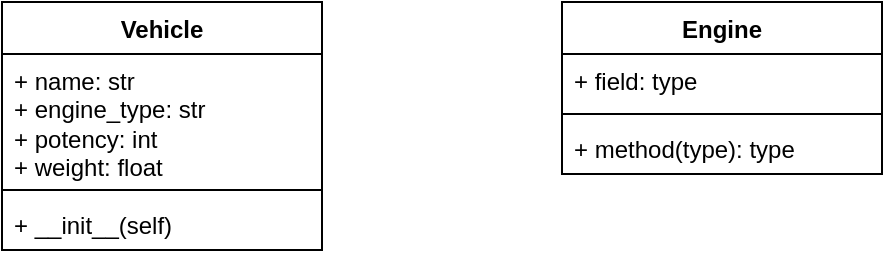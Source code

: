 <mxfile version="24.0.7" type="github">
  <diagram id="C5RBs43oDa-KdzZeNtuy" name="Page-1">
    <mxGraphModel dx="880" dy="434" grid="1" gridSize="10" guides="1" tooltips="1" connect="1" arrows="1" fold="1" page="1" pageScale="1" pageWidth="827" pageHeight="1169" math="0" shadow="0">
      <root>
        <mxCell id="WIyWlLk6GJQsqaUBKTNV-0" />
        <mxCell id="WIyWlLk6GJQsqaUBKTNV-1" parent="WIyWlLk6GJQsqaUBKTNV-0" />
        <mxCell id="11etpd1PUuqrAtL01Xh2-0" value="Engine" style="swimlane;fontStyle=1;align=center;verticalAlign=top;childLayout=stackLayout;horizontal=1;startSize=26;horizontalStack=0;resizeParent=1;resizeParentMax=0;resizeLast=0;collapsible=1;marginBottom=0;whiteSpace=wrap;html=1;" vertex="1" parent="WIyWlLk6GJQsqaUBKTNV-1">
          <mxGeometry x="480" y="150" width="160" height="86" as="geometry" />
        </mxCell>
        <mxCell id="11etpd1PUuqrAtL01Xh2-1" value="+ field: type" style="text;strokeColor=none;fillColor=none;align=left;verticalAlign=top;spacingLeft=4;spacingRight=4;overflow=hidden;rotatable=0;points=[[0,0.5],[1,0.5]];portConstraint=eastwest;whiteSpace=wrap;html=1;" vertex="1" parent="11etpd1PUuqrAtL01Xh2-0">
          <mxGeometry y="26" width="160" height="26" as="geometry" />
        </mxCell>
        <mxCell id="11etpd1PUuqrAtL01Xh2-2" value="" style="line;strokeWidth=1;fillColor=none;align=left;verticalAlign=middle;spacingTop=-1;spacingLeft=3;spacingRight=3;rotatable=0;labelPosition=right;points=[];portConstraint=eastwest;strokeColor=inherit;" vertex="1" parent="11etpd1PUuqrAtL01Xh2-0">
          <mxGeometry y="52" width="160" height="8" as="geometry" />
        </mxCell>
        <mxCell id="11etpd1PUuqrAtL01Xh2-3" value="+ method(type): type" style="text;strokeColor=none;fillColor=none;align=left;verticalAlign=top;spacingLeft=4;spacingRight=4;overflow=hidden;rotatable=0;points=[[0,0.5],[1,0.5]];portConstraint=eastwest;whiteSpace=wrap;html=1;" vertex="1" parent="11etpd1PUuqrAtL01Xh2-0">
          <mxGeometry y="60" width="160" height="26" as="geometry" />
        </mxCell>
        <mxCell id="11etpd1PUuqrAtL01Xh2-4" value="Vehicle" style="swimlane;fontStyle=1;align=center;verticalAlign=top;childLayout=stackLayout;horizontal=1;startSize=26;horizontalStack=0;resizeParent=1;resizeParentMax=0;resizeLast=0;collapsible=1;marginBottom=0;whiteSpace=wrap;html=1;direction=east;" vertex="1" parent="WIyWlLk6GJQsqaUBKTNV-1">
          <mxGeometry x="200" y="150" width="160" height="124" as="geometry">
            <mxRectangle x="200" y="150" width="80" height="30" as="alternateBounds" />
          </mxGeometry>
        </mxCell>
        <mxCell id="11etpd1PUuqrAtL01Xh2-5" value="+ name: str&lt;div&gt;+&amp;nbsp;&lt;span style=&quot;background-color: initial;&quot;&gt;engine_type: str&lt;/span&gt;&lt;/div&gt;&lt;div&gt;&lt;span style=&quot;background-color: initial;&quot;&gt;+ potency: int&lt;/span&gt;&lt;/div&gt;&lt;div&gt;&lt;span style=&quot;background-color: initial;&quot;&gt;+ weight: float&lt;/span&gt;&lt;/div&gt;&lt;p class=&quot;MsoNormal&quot;&gt;&lt;span lang=&quot;ES-CO&quot;&gt;&lt;/span&gt;&lt;/p&gt;&lt;div&gt;&lt;br&gt;&lt;div&gt;&lt;br&gt;&lt;/div&gt;&lt;/div&gt;" style="text;strokeColor=none;fillColor=none;align=left;verticalAlign=top;spacingLeft=4;spacingRight=4;overflow=hidden;rotatable=0;points=[[0,0.5],[1,0.5]];portConstraint=eastwest;whiteSpace=wrap;html=1;" vertex="1" parent="11etpd1PUuqrAtL01Xh2-4">
          <mxGeometry y="26" width="160" height="64" as="geometry" />
        </mxCell>
        <mxCell id="11etpd1PUuqrAtL01Xh2-6" value="" style="line;strokeWidth=1;fillColor=none;align=left;verticalAlign=middle;spacingTop=-1;spacingLeft=3;spacingRight=3;rotatable=0;labelPosition=right;points=[];portConstraint=eastwest;strokeColor=inherit;" vertex="1" parent="11etpd1PUuqrAtL01Xh2-4">
          <mxGeometry y="90" width="160" height="8" as="geometry" />
        </mxCell>
        <mxCell id="11etpd1PUuqrAtL01Xh2-7" value="+ __init__(self)" style="text;strokeColor=none;fillColor=none;align=left;verticalAlign=top;spacingLeft=4;spacingRight=4;overflow=hidden;rotatable=0;points=[[0,0.5],[1,0.5]];portConstraint=eastwest;whiteSpace=wrap;html=1;" vertex="1" parent="11etpd1PUuqrAtL01Xh2-4">
          <mxGeometry y="98" width="160" height="26" as="geometry" />
        </mxCell>
        <mxCell id="11etpd1PUuqrAtL01Xh2-9" style="edgeStyle=orthogonalEdgeStyle;rounded=0;orthogonalLoop=1;jettySize=auto;html=1;exitX=0;exitY=0.5;exitDx=0;exitDy=0;strokeColor=none;endArrow=diamondThin;endFill=1;" edge="1" parent="WIyWlLk6GJQsqaUBKTNV-1" source="11etpd1PUuqrAtL01Xh2-1" target="11etpd1PUuqrAtL01Xh2-5">
          <mxGeometry relative="1" as="geometry" />
        </mxCell>
      </root>
    </mxGraphModel>
  </diagram>
</mxfile>
